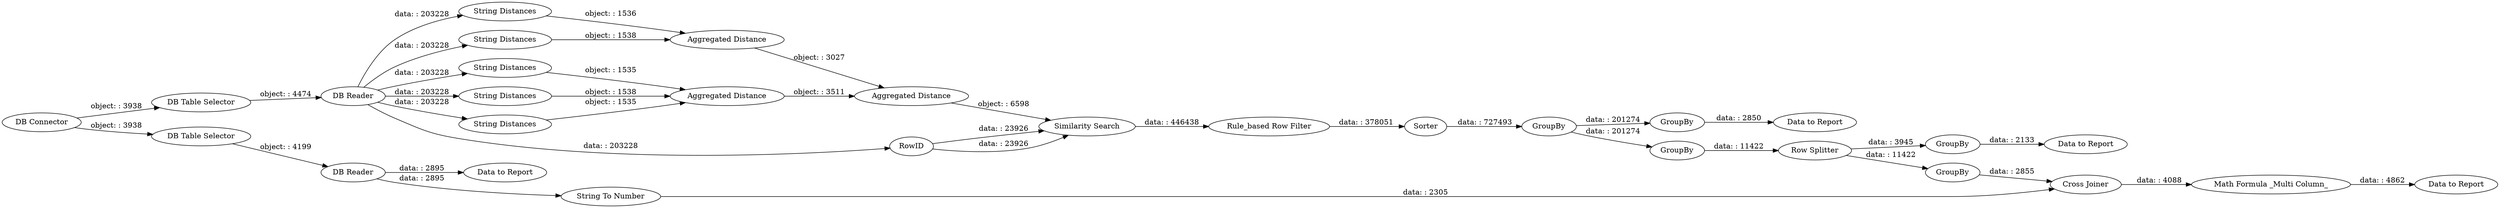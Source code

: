 digraph {
	"-4040831427774394413_6" [label="DB Reader"]
	"-4040831427774394413_62" [label=RowID]
	"-4040831427774394413_55" [label="String To Number"]
	"-4040831427774394413_52" [label=GroupBy]
	"-4040831427774394413_16" [label="DB Table Selector"]
	"-4040831427774394413_36" [label="Aggregated Distance"]
	"-4040831427774394413_58" [label="Cross Joiner"]
	"-4040831427774394413_7" [label="Data to Report"]
	"-4040831427774394413_47" [label="Row Splitter"]
	"-4040831427774394413_49" [label=GroupBy]
	"-4040831427774394413_41" [label="String Distances"]
	"-4040831427774394413_50" [label="Data to Report"]
	"-4040831427774394413_5" [label="DB Table Selector"]
	"-4040831427774394413_59" [label="Data to Report"]
	"-4040831427774394413_37" [label="String Distances"]
	"-4040831427774394413_42" [label="String Distances"]
	"-4040831427774394413_39" [label="String Distances"]
	"-4040831427774394413_23" [label="Similarity Search"]
	"-4040831427774394413_45" [label=GroupBy]
	"-4040831427774394413_43" [label="Aggregated Distance"]
	"-4040831427774394413_46" [label=GroupBy]
	"-4040831427774394413_56" [label="Math Formula _Multi Column_"]
	"-4040831427774394413_17" [label="DB Reader"]
	"-4040831427774394413_40" [label="Aggregated Distance"]
	"-4040831427774394413_19" [label="Data to Report"]
	"-4040831427774394413_48" [label=GroupBy]
	"-4040831427774394413_60" [label="DB Connector"]
	"-4040831427774394413_29" [label=Sorter]
	"-4040831427774394413_38" [label="String Distances"]
	"-4040831427774394413_44" [label="Rule_based Row Filter"]
	"-4040831427774394413_6" -> "-4040831427774394413_39" [label="data: : 203228"]
	"-4040831427774394413_6" -> "-4040831427774394413_38" [label="data: : 203228"]
	"-4040831427774394413_17" -> "-4040831427774394413_55" [label="data: : 2895"]
	"-4040831427774394413_48" -> "-4040831427774394413_7" [label="data: : 2133"]
	"-4040831427774394413_36" -> "-4040831427774394413_40" [label="object: : 3511"]
	"-4040831427774394413_6" -> "-4040831427774394413_41" [label="data: : 203228"]
	"-4040831427774394413_16" -> "-4040831427774394413_17" [label="object: : 4199"]
	"-4040831427774394413_17" -> "-4040831427774394413_19" [label="data: : 2895"]
	"-4040831427774394413_49" -> "-4040831427774394413_46" [label="data: : 201274"]
	"-4040831427774394413_6" -> "-4040831427774394413_37" [label="data: : 203228"]
	"-4040831427774394413_60" -> "-4040831427774394413_16" [label="object: : 3938"]
	"-4040831427774394413_52" -> "-4040831427774394413_58" [label="data: : 2855"]
	"-4040831427774394413_23" -> "-4040831427774394413_44" [label="data: : 446438"]
	"-4040831427774394413_49" -> "-4040831427774394413_45" [label="data: : 201274"]
	"-4040831427774394413_42" -> "-4040831427774394413_43" [label="object: : 1536"]
	"-4040831427774394413_38" -> "-4040831427774394413_36" [label="object: : 1535"]
	"-4040831427774394413_46" -> "-4040831427774394413_50" [label="data: : 2850"]
	"-4040831427774394413_47" -> "-4040831427774394413_52" [label="data: : 11422"]
	"-4040831427774394413_43" -> "-4040831427774394413_40" [label="object: : 3027"]
	"-4040831427774394413_6" -> "-4040831427774394413_62" [label="data: : 203228"]
	"-4040831427774394413_62" -> "-4040831427774394413_23" [label="data: : 23926"]
	"-4040831427774394413_5" -> "-4040831427774394413_6" [label="object: : 4474"]
	"-4040831427774394413_58" -> "-4040831427774394413_56" [label="data: : 4088"]
	"-4040831427774394413_6" -> "-4040831427774394413_42" [label="data: : 203228"]
	"-4040831427774394413_55" -> "-4040831427774394413_58" [label="data: : 2305"]
	"-4040831427774394413_60" -> "-4040831427774394413_5" [label="object: : 3938"]
	"-4040831427774394413_29" -> "-4040831427774394413_49" [label="data: : 727493"]
	"-4040831427774394413_62" -> "-4040831427774394413_23" [label="data: : 23926"]
	"-4040831427774394413_39" -> "-4040831427774394413_36" [label="object: : 1538"]
	"-4040831427774394413_37" -> "-4040831427774394413_36" [label="object: : 1535"]
	"-4040831427774394413_41" -> "-4040831427774394413_43" [label="object: : 1538"]
	"-4040831427774394413_45" -> "-4040831427774394413_47" [label="data: : 11422"]
	"-4040831427774394413_47" -> "-4040831427774394413_48" [label="data: : 3945"]
	"-4040831427774394413_44" -> "-4040831427774394413_29" [label="data: : 378051"]
	"-4040831427774394413_40" -> "-4040831427774394413_23" [label="object: : 6598"]
	"-4040831427774394413_56" -> "-4040831427774394413_59" [label="data: : 4862"]
	rankdir=LR
}
